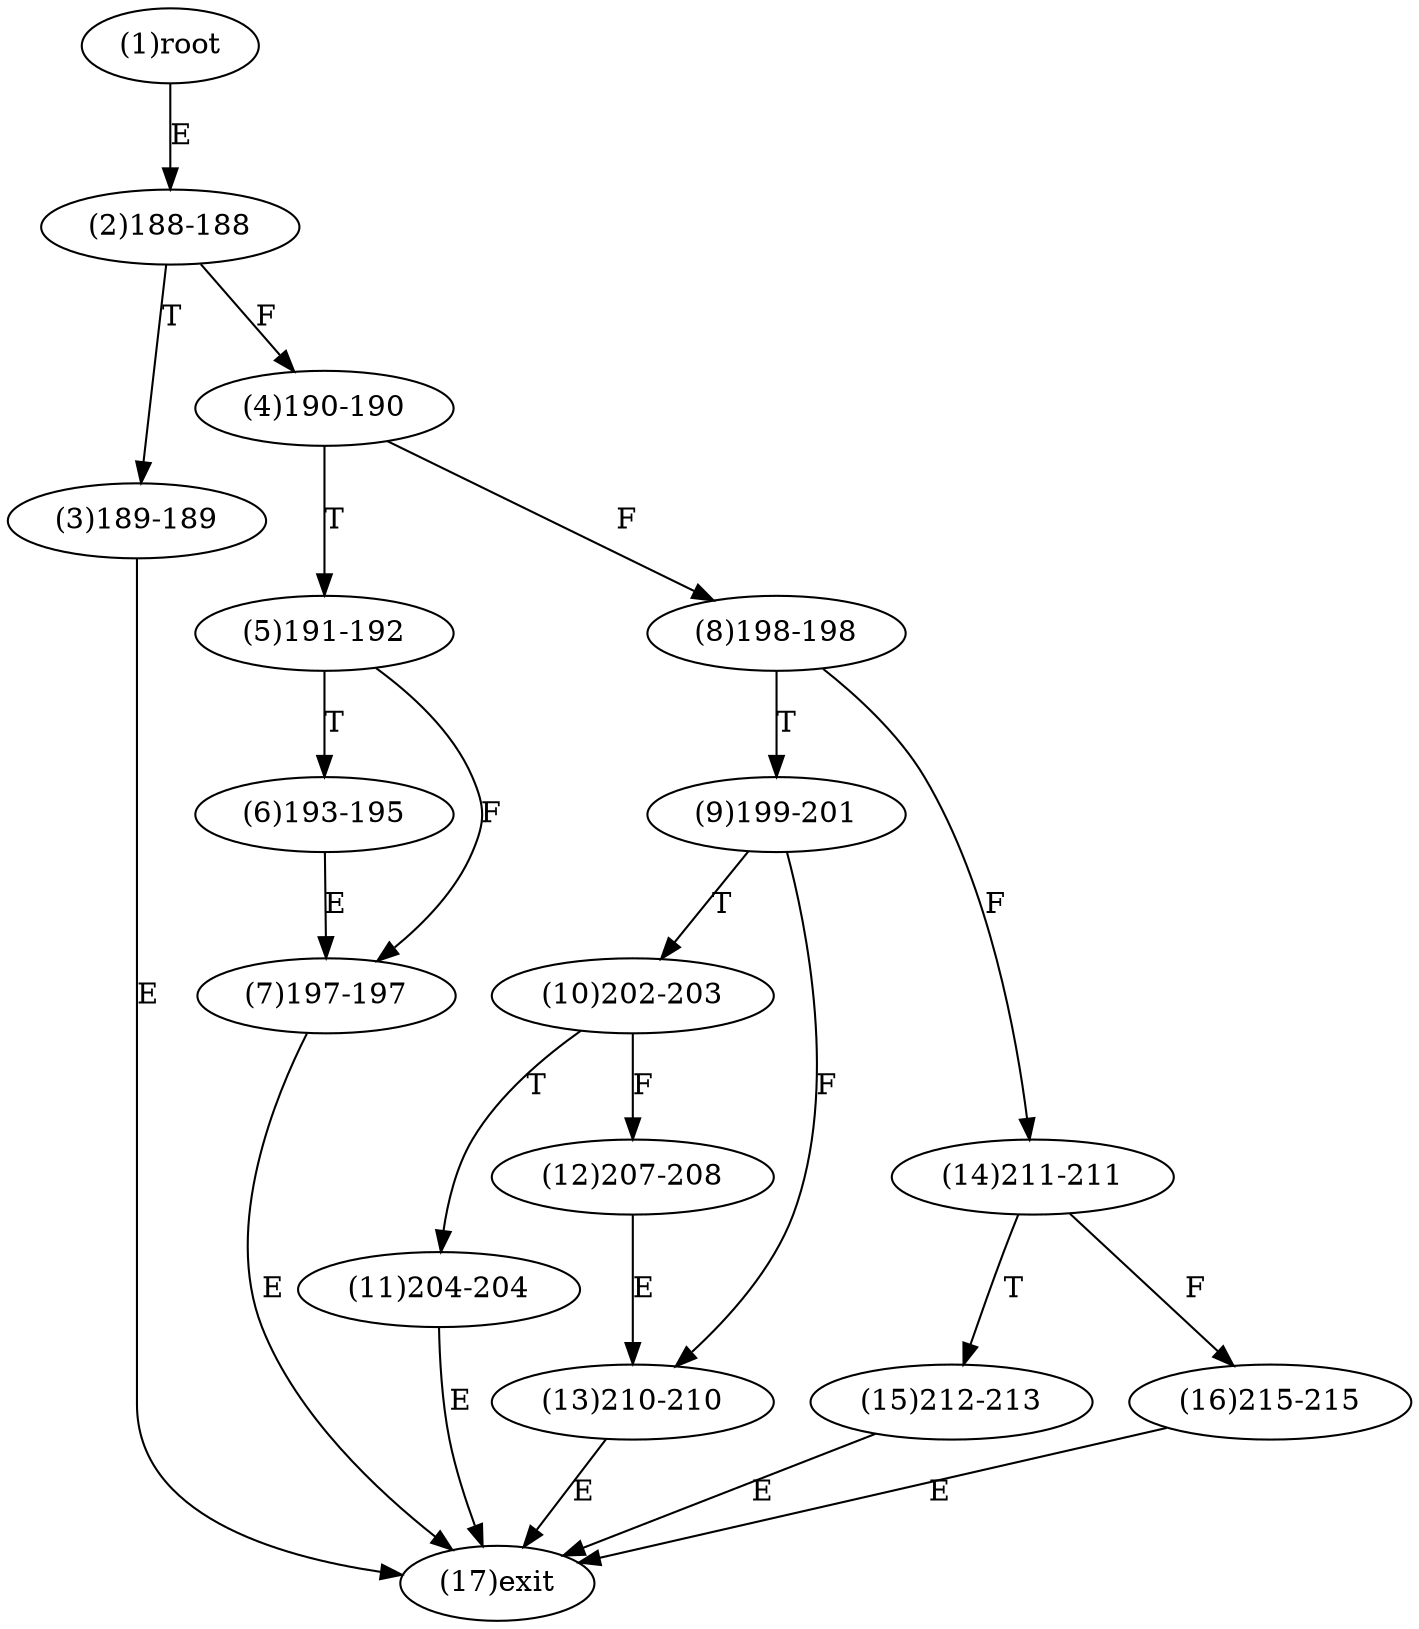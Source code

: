 digraph "" { 
1[ label="(1)root"];
2[ label="(2)188-188"];
3[ label="(3)189-189"];
4[ label="(4)190-190"];
5[ label="(5)191-192"];
6[ label="(6)193-195"];
7[ label="(7)197-197"];
8[ label="(8)198-198"];
9[ label="(9)199-201"];
10[ label="(10)202-203"];
11[ label="(11)204-204"];
12[ label="(12)207-208"];
13[ label="(13)210-210"];
14[ label="(14)211-211"];
15[ label="(15)212-213"];
17[ label="(17)exit"];
16[ label="(16)215-215"];
1->2[ label="E"];
2->4[ label="F"];
2->3[ label="T"];
3->17[ label="E"];
4->8[ label="F"];
4->5[ label="T"];
5->7[ label="F"];
5->6[ label="T"];
6->7[ label="E"];
7->17[ label="E"];
8->14[ label="F"];
8->9[ label="T"];
9->13[ label="F"];
9->10[ label="T"];
10->12[ label="F"];
10->11[ label="T"];
11->17[ label="E"];
12->13[ label="E"];
13->17[ label="E"];
14->16[ label="F"];
14->15[ label="T"];
15->17[ label="E"];
16->17[ label="E"];
}
